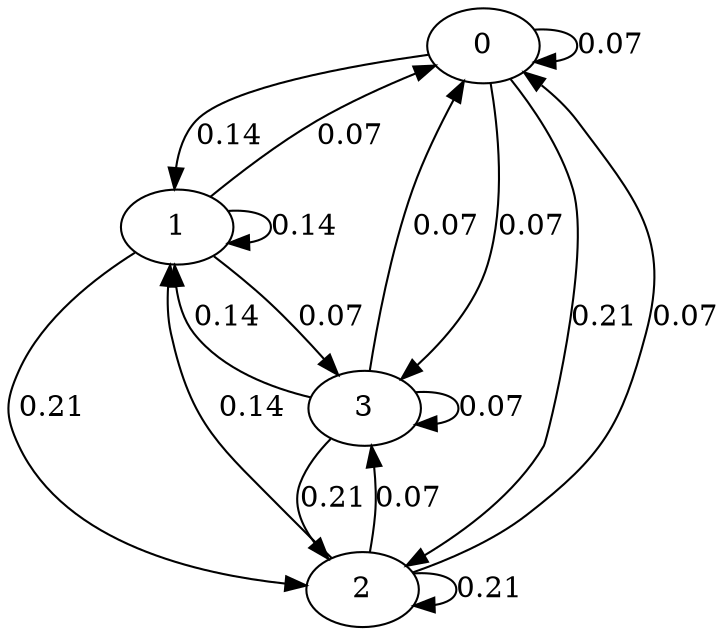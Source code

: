 digraph G {0 -> 0 [label="0.07"];0 -> 1 [label="0.14"];0 -> 2 [label="0.21"];0 -> 3 [label="0.07"];1 -> 0 [label="0.07"];1 -> 1 [label="0.14"];1 -> 2 [label="0.21"];1 -> 3 [label="0.07"];2 -> 0 [label="0.07"];2 -> 1 [label="0.14"];2 -> 2 [label="0.21"];2 -> 3 [label="0.07"];3 -> 0 [label="0.07"];3 -> 1 [label="0.14"];3 -> 2 [label="0.21"];3 -> 3 [label="0.07"];}